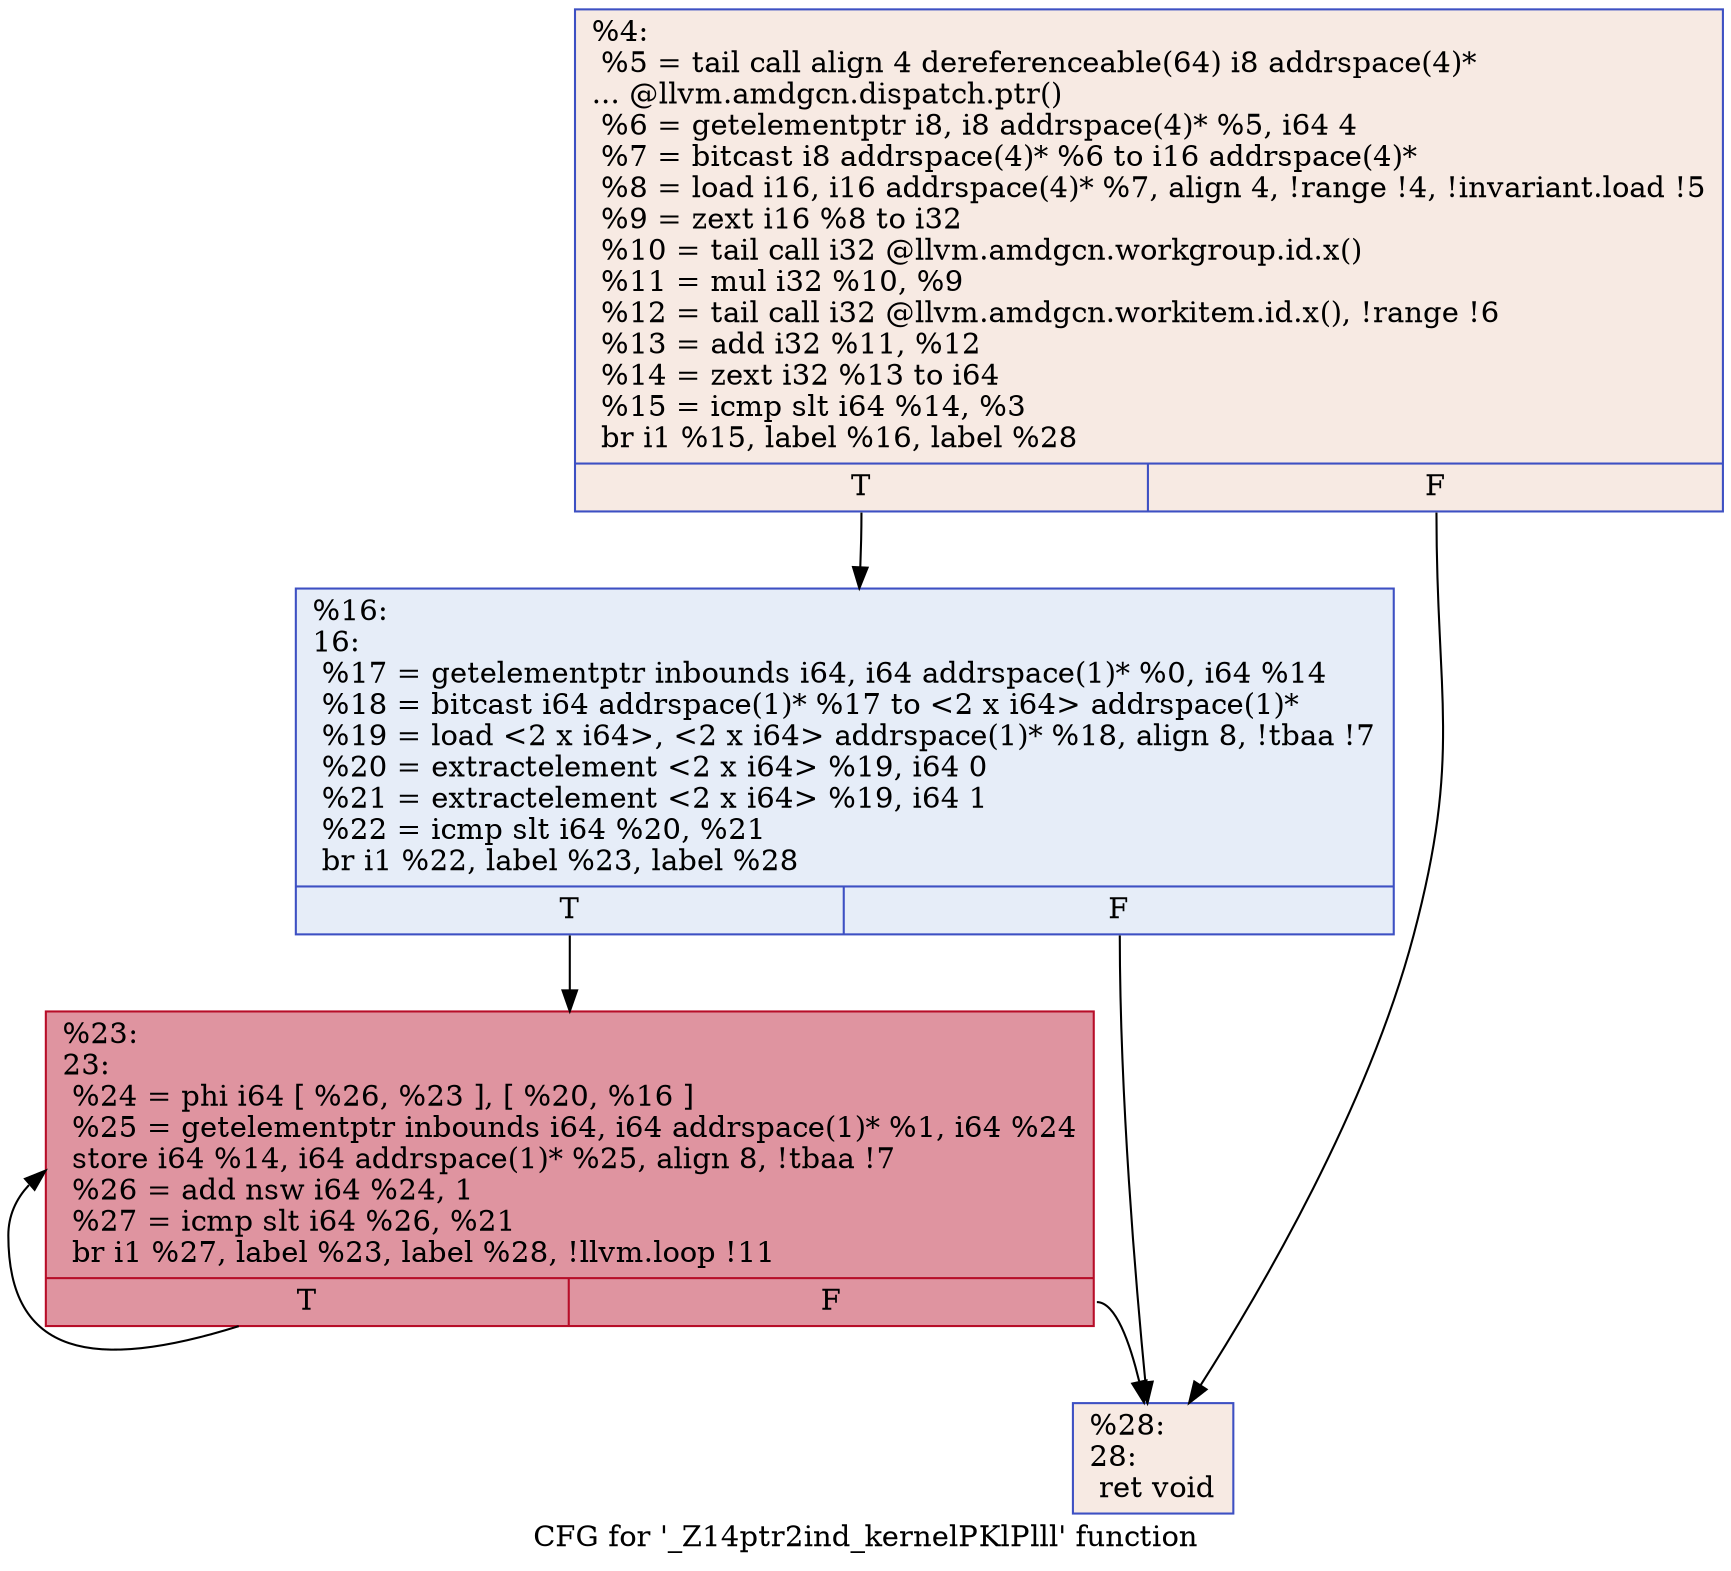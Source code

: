 digraph "CFG for '_Z14ptr2ind_kernelPKlPlll' function" {
	label="CFG for '_Z14ptr2ind_kernelPKlPlll' function";

	Node0x49ad1e0 [shape=record,color="#3d50c3ff", style=filled, fillcolor="#eed0c070",label="{%4:\l  %5 = tail call align 4 dereferenceable(64) i8 addrspace(4)*\l... @llvm.amdgcn.dispatch.ptr()\l  %6 = getelementptr i8, i8 addrspace(4)* %5, i64 4\l  %7 = bitcast i8 addrspace(4)* %6 to i16 addrspace(4)*\l  %8 = load i16, i16 addrspace(4)* %7, align 4, !range !4, !invariant.load !5\l  %9 = zext i16 %8 to i32\l  %10 = tail call i32 @llvm.amdgcn.workgroup.id.x()\l  %11 = mul i32 %10, %9\l  %12 = tail call i32 @llvm.amdgcn.workitem.id.x(), !range !6\l  %13 = add i32 %11, %12\l  %14 = zext i32 %13 to i64\l  %15 = icmp slt i64 %14, %3\l  br i1 %15, label %16, label %28\l|{<s0>T|<s1>F}}"];
	Node0x49ad1e0:s0 -> Node0x49af150;
	Node0x49ad1e0:s1 -> Node0x49af1e0;
	Node0x49af150 [shape=record,color="#3d50c3ff", style=filled, fillcolor="#c7d7f070",label="{%16:\l16:                                               \l  %17 = getelementptr inbounds i64, i64 addrspace(1)* %0, i64 %14\l  %18 = bitcast i64 addrspace(1)* %17 to \<2 x i64\> addrspace(1)*\l  %19 = load \<2 x i64\>, \<2 x i64\> addrspace(1)* %18, align 8, !tbaa !7\l  %20 = extractelement \<2 x i64\> %19, i64 0\l  %21 = extractelement \<2 x i64\> %19, i64 1\l  %22 = icmp slt i64 %20, %21\l  br i1 %22, label %23, label %28\l|{<s0>T|<s1>F}}"];
	Node0x49af150:s0 -> Node0x49afe30;
	Node0x49af150:s1 -> Node0x49af1e0;
	Node0x49afe30 [shape=record,color="#b70d28ff", style=filled, fillcolor="#b70d2870",label="{%23:\l23:                                               \l  %24 = phi i64 [ %26, %23 ], [ %20, %16 ]\l  %25 = getelementptr inbounds i64, i64 addrspace(1)* %1, i64 %24\l  store i64 %14, i64 addrspace(1)* %25, align 8, !tbaa !7\l  %26 = add nsw i64 %24, 1\l  %27 = icmp slt i64 %26, %21\l  br i1 %27, label %23, label %28, !llvm.loop !11\l|{<s0>T|<s1>F}}"];
	Node0x49afe30:s0 -> Node0x49afe30;
	Node0x49afe30:s1 -> Node0x49af1e0;
	Node0x49af1e0 [shape=record,color="#3d50c3ff", style=filled, fillcolor="#eed0c070",label="{%28:\l28:                                               \l  ret void\l}"];
}
